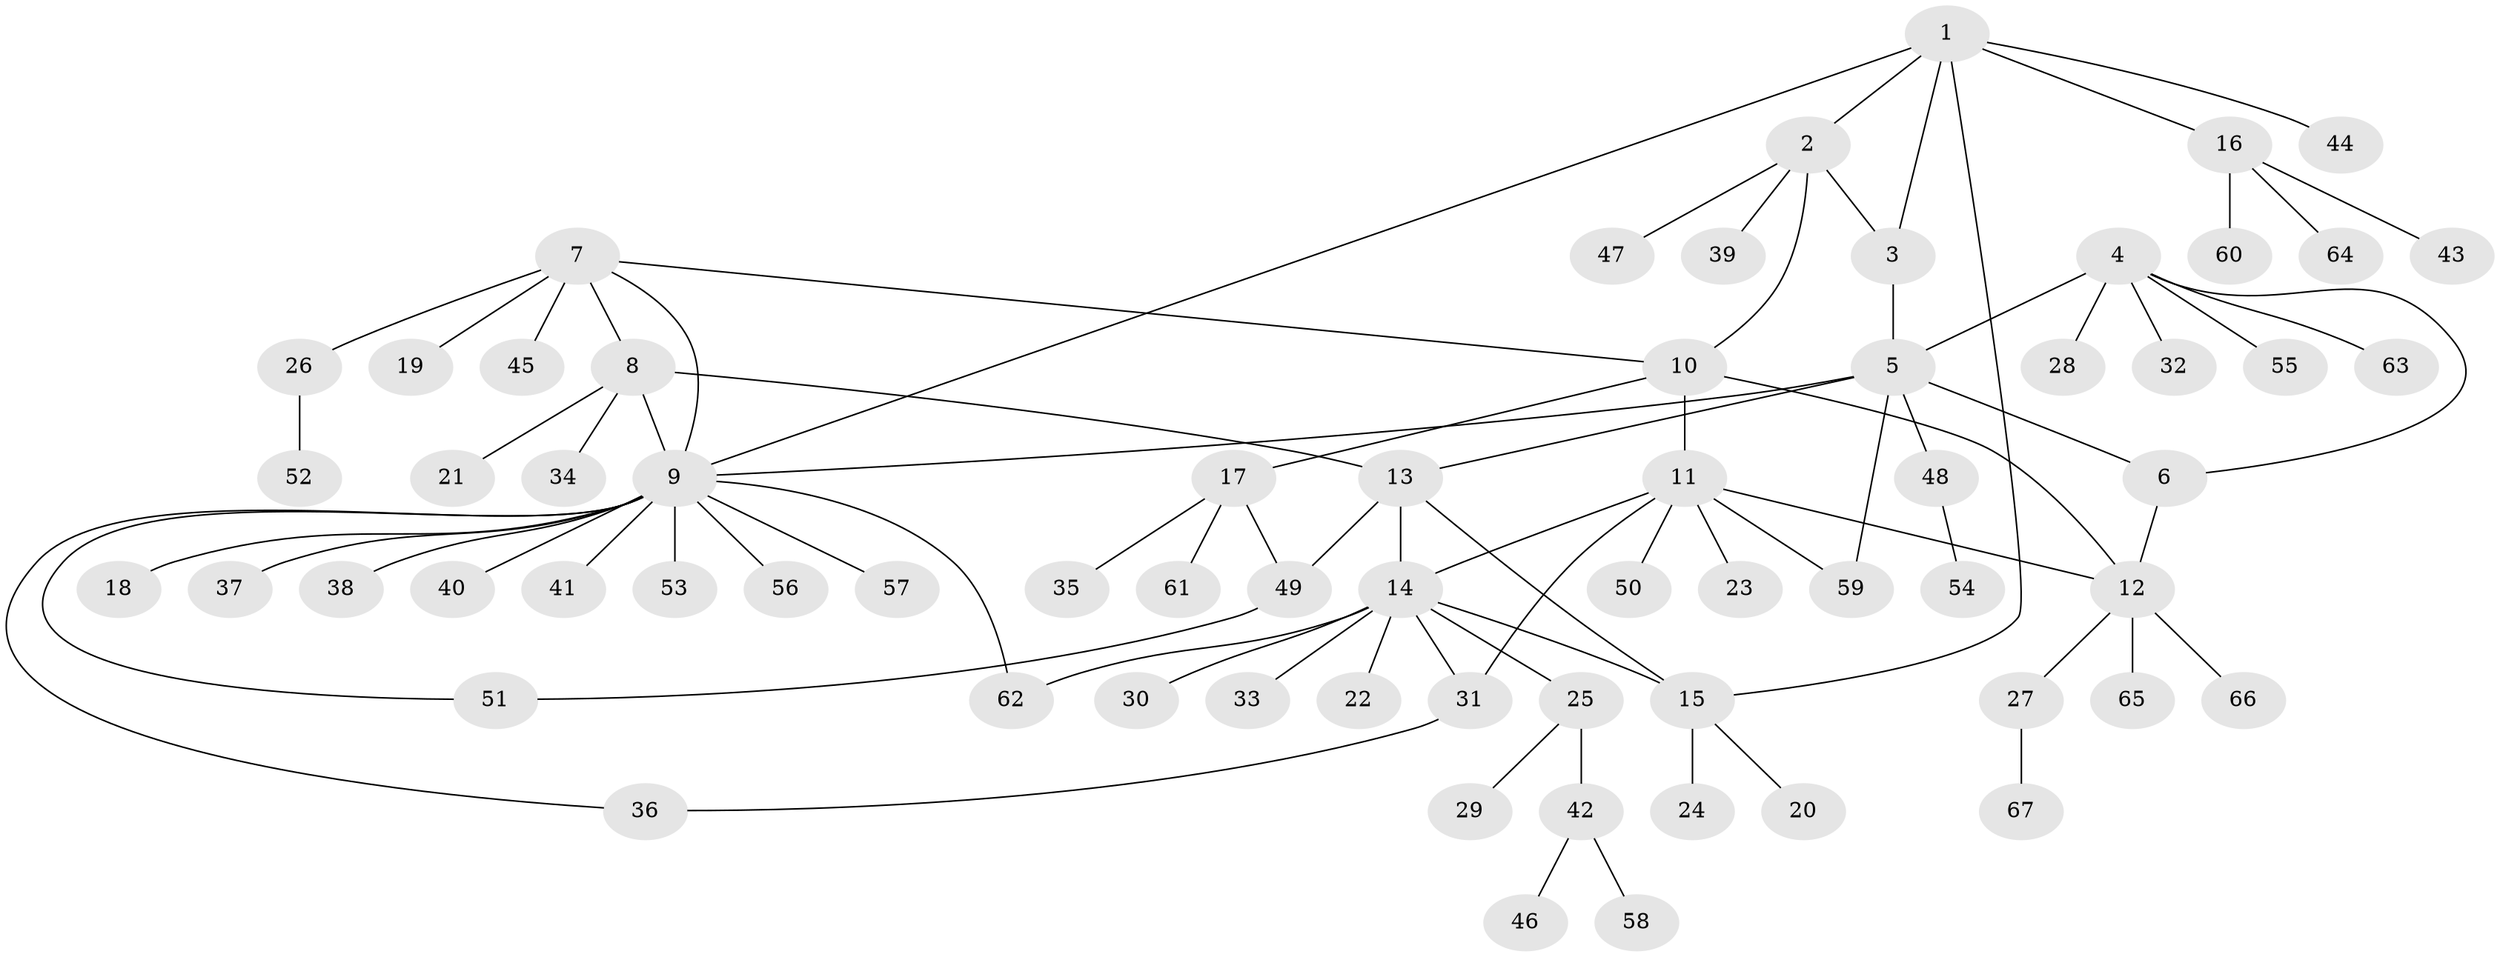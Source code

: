 // coarse degree distribution, {5: 0.041666666666666664, 4: 0.08333333333333333, 7: 0.020833333333333332, 6: 0.041666666666666664, 15: 0.020833333333333332, 10: 0.020833333333333332, 8: 0.020833333333333332, 3: 0.0625, 1: 0.6041666666666666, 2: 0.08333333333333333}
// Generated by graph-tools (version 1.1) at 2025/42/03/06/25 10:42:08]
// undirected, 67 vertices, 83 edges
graph export_dot {
graph [start="1"]
  node [color=gray90,style=filled];
  1;
  2;
  3;
  4;
  5;
  6;
  7;
  8;
  9;
  10;
  11;
  12;
  13;
  14;
  15;
  16;
  17;
  18;
  19;
  20;
  21;
  22;
  23;
  24;
  25;
  26;
  27;
  28;
  29;
  30;
  31;
  32;
  33;
  34;
  35;
  36;
  37;
  38;
  39;
  40;
  41;
  42;
  43;
  44;
  45;
  46;
  47;
  48;
  49;
  50;
  51;
  52;
  53;
  54;
  55;
  56;
  57;
  58;
  59;
  60;
  61;
  62;
  63;
  64;
  65;
  66;
  67;
  1 -- 2;
  1 -- 3;
  1 -- 9;
  1 -- 15;
  1 -- 16;
  1 -- 44;
  2 -- 3;
  2 -- 10;
  2 -- 39;
  2 -- 47;
  3 -- 5;
  4 -- 5;
  4 -- 6;
  4 -- 28;
  4 -- 32;
  4 -- 55;
  4 -- 63;
  5 -- 6;
  5 -- 9;
  5 -- 13;
  5 -- 48;
  5 -- 59;
  6 -- 12;
  7 -- 8;
  7 -- 9;
  7 -- 10;
  7 -- 19;
  7 -- 26;
  7 -- 45;
  8 -- 9;
  8 -- 13;
  8 -- 21;
  8 -- 34;
  9 -- 18;
  9 -- 36;
  9 -- 37;
  9 -- 38;
  9 -- 40;
  9 -- 41;
  9 -- 51;
  9 -- 53;
  9 -- 56;
  9 -- 57;
  9 -- 62;
  10 -- 11;
  10 -- 12;
  10 -- 17;
  11 -- 12;
  11 -- 14;
  11 -- 23;
  11 -- 31;
  11 -- 50;
  11 -- 59;
  12 -- 27;
  12 -- 65;
  12 -- 66;
  13 -- 14;
  13 -- 15;
  13 -- 49;
  14 -- 15;
  14 -- 22;
  14 -- 25;
  14 -- 30;
  14 -- 31;
  14 -- 33;
  14 -- 62;
  15 -- 20;
  15 -- 24;
  16 -- 43;
  16 -- 60;
  16 -- 64;
  17 -- 35;
  17 -- 49;
  17 -- 61;
  25 -- 29;
  25 -- 42;
  26 -- 52;
  27 -- 67;
  31 -- 36;
  42 -- 46;
  42 -- 58;
  48 -- 54;
  49 -- 51;
}
